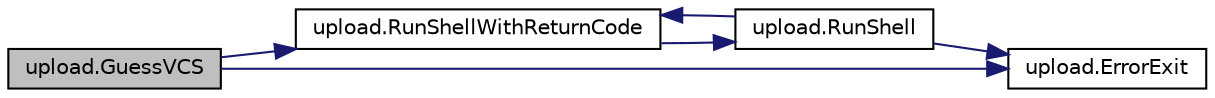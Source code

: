 digraph "upload.GuessVCS"
{
  edge [fontname="Helvetica",fontsize="10",labelfontname="Helvetica",labelfontsize="10"];
  node [fontname="Helvetica",fontsize="10",shape=record];
  rankdir="LR";
  Node56 [label="upload.GuessVCS",height=0.2,width=0.4,color="black", fillcolor="grey75", style="filled", fontcolor="black"];
  Node56 -> Node57 [color="midnightblue",fontsize="10",style="solid",fontname="Helvetica"];
  Node57 [label="upload.RunShellWithReturnCode",height=0.2,width=0.4,color="black", fillcolor="white", style="filled",URL="$d3/d3e/namespaceupload.html#afa542d3a5a4f4fce174a1c23644a9204"];
  Node57 -> Node58 [color="midnightblue",fontsize="10",style="solid",fontname="Helvetica"];
  Node58 [label="upload.RunShell",height=0.2,width=0.4,color="black", fillcolor="white", style="filled",URL="$d3/d3e/namespaceupload.html#adddc423c49132e8879cbb25d6be2cf11"];
  Node58 -> Node57 [color="midnightblue",fontsize="10",style="solid",fontname="Helvetica"];
  Node58 -> Node59 [color="midnightblue",fontsize="10",style="solid",fontname="Helvetica"];
  Node59 [label="upload.ErrorExit",height=0.2,width=0.4,color="black", fillcolor="white", style="filled",URL="$d3/d3e/namespaceupload.html#adea53186a1d73e92cc839b7c35c2c044"];
  Node56 -> Node59 [color="midnightblue",fontsize="10",style="solid",fontname="Helvetica"];
}

